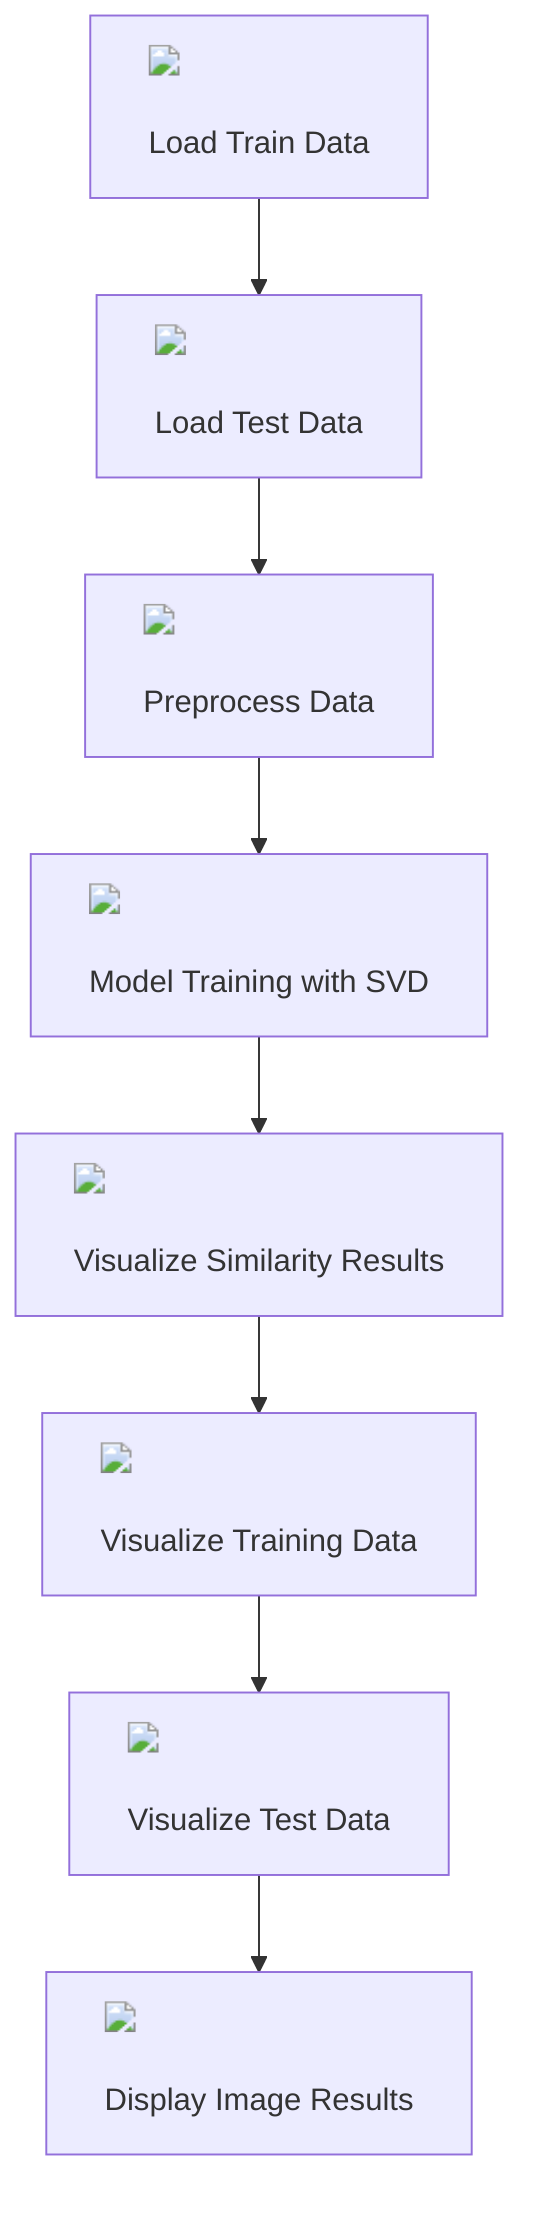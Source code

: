 flowchart TD
    A["<img src='file.svg'/> <br/> Load Train Data"] --> B["<img src='file.svg'/> <br/> Load Test Data"]
    B --> C["<img src='column_split.svg'/> <br/> Preprocess Data"]
    C --> D["<img src='brain.svg'/> <br/> Model Training with SVD"]
    D --> E["<img src='scatter_plot_template.svg'/> <br/> Visualize Similarity Results"]
    E --> F["<img src='hist_template.svg'/> <br/> Visualize Training Data"]
    F --> G["<img src='hist_template.svg'/> <br/> Visualize Test Data"]
    G --> H["<img src='image.svg'/> <br/> Display Image Results"]